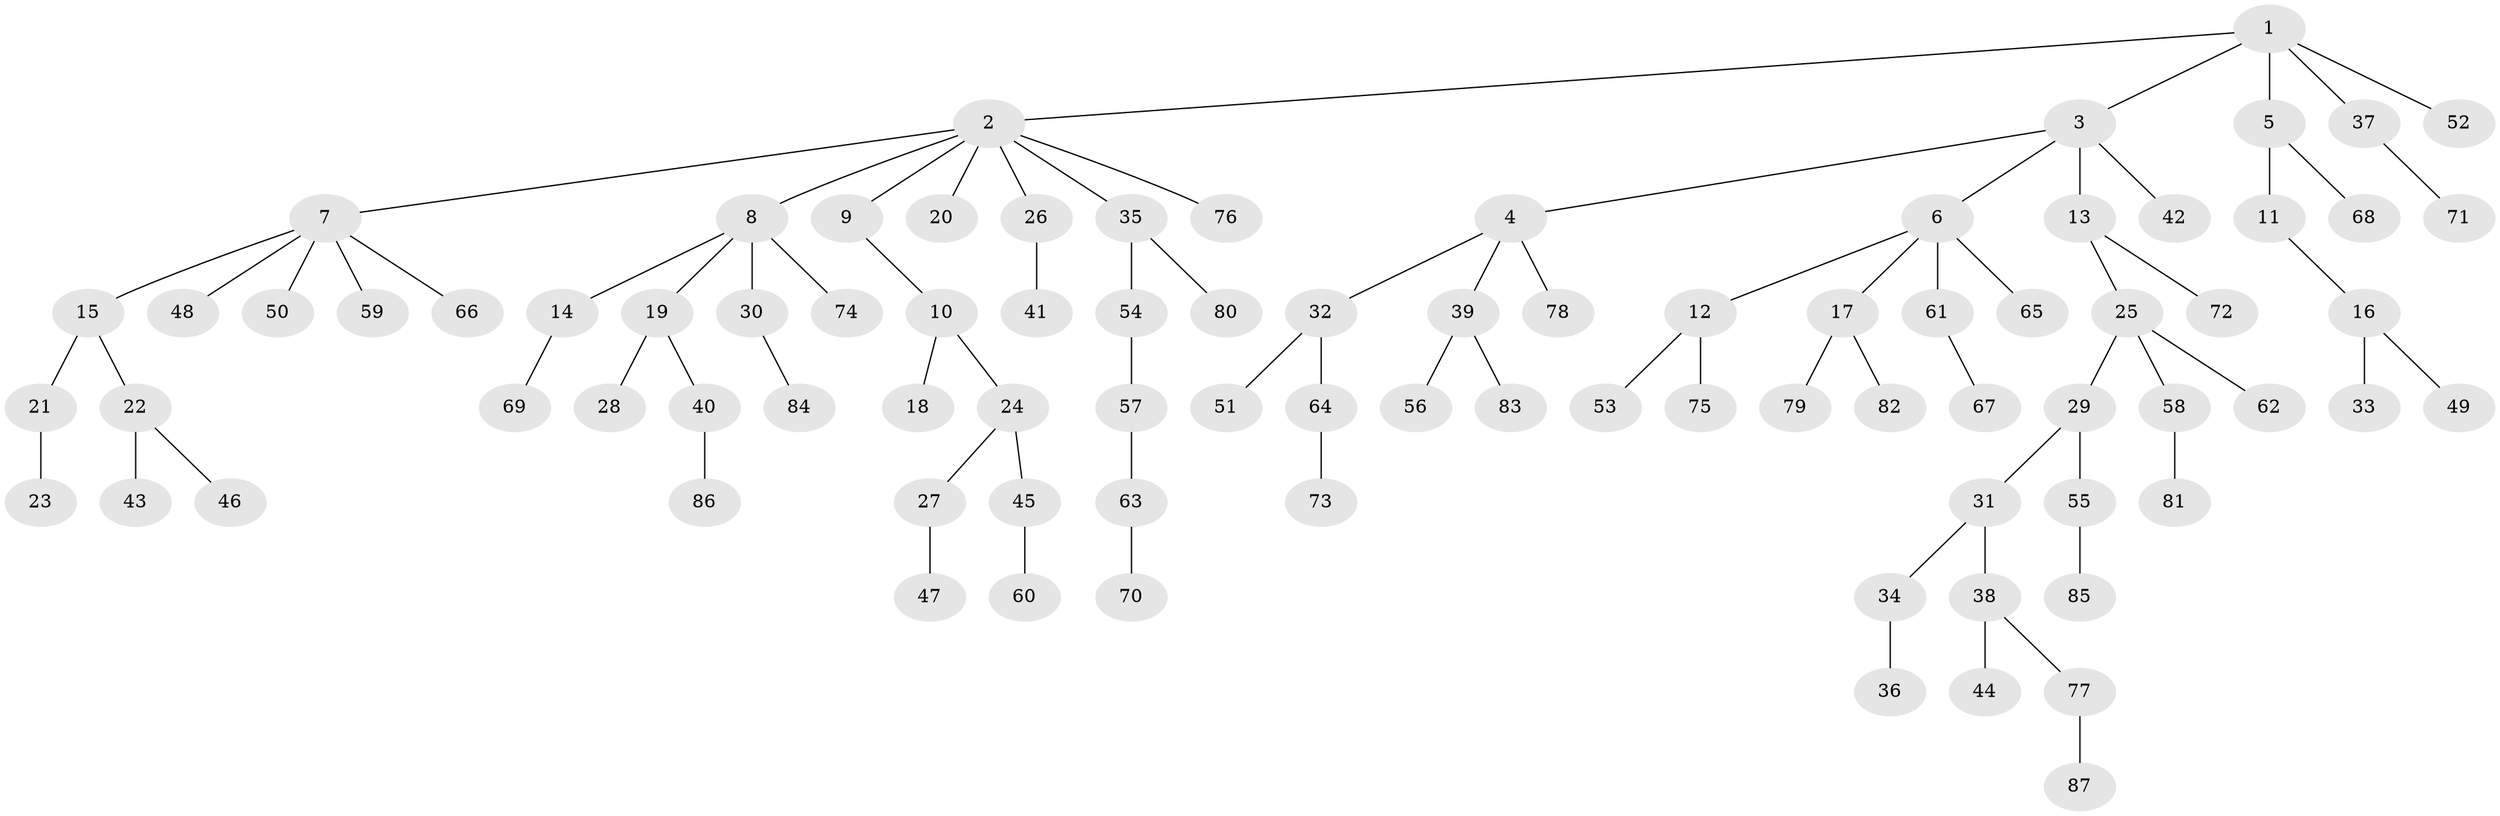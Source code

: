 // coarse degree distribution, {5: 0.06666666666666667, 7: 0.03333333333333333, 3: 0.11666666666666667, 4: 0.016666666666666666, 2: 0.21666666666666667, 1: 0.55}
// Generated by graph-tools (version 1.1) at 2025/52/02/27/25 19:52:10]
// undirected, 87 vertices, 86 edges
graph export_dot {
graph [start="1"]
  node [color=gray90,style=filled];
  1;
  2;
  3;
  4;
  5;
  6;
  7;
  8;
  9;
  10;
  11;
  12;
  13;
  14;
  15;
  16;
  17;
  18;
  19;
  20;
  21;
  22;
  23;
  24;
  25;
  26;
  27;
  28;
  29;
  30;
  31;
  32;
  33;
  34;
  35;
  36;
  37;
  38;
  39;
  40;
  41;
  42;
  43;
  44;
  45;
  46;
  47;
  48;
  49;
  50;
  51;
  52;
  53;
  54;
  55;
  56;
  57;
  58;
  59;
  60;
  61;
  62;
  63;
  64;
  65;
  66;
  67;
  68;
  69;
  70;
  71;
  72;
  73;
  74;
  75;
  76;
  77;
  78;
  79;
  80;
  81;
  82;
  83;
  84;
  85;
  86;
  87;
  1 -- 2;
  1 -- 3;
  1 -- 5;
  1 -- 37;
  1 -- 52;
  2 -- 7;
  2 -- 8;
  2 -- 9;
  2 -- 20;
  2 -- 26;
  2 -- 35;
  2 -- 76;
  3 -- 4;
  3 -- 6;
  3 -- 13;
  3 -- 42;
  4 -- 32;
  4 -- 39;
  4 -- 78;
  5 -- 11;
  5 -- 68;
  6 -- 12;
  6 -- 17;
  6 -- 61;
  6 -- 65;
  7 -- 15;
  7 -- 48;
  7 -- 50;
  7 -- 59;
  7 -- 66;
  8 -- 14;
  8 -- 19;
  8 -- 30;
  8 -- 74;
  9 -- 10;
  10 -- 18;
  10 -- 24;
  11 -- 16;
  12 -- 53;
  12 -- 75;
  13 -- 25;
  13 -- 72;
  14 -- 69;
  15 -- 21;
  15 -- 22;
  16 -- 33;
  16 -- 49;
  17 -- 79;
  17 -- 82;
  19 -- 28;
  19 -- 40;
  21 -- 23;
  22 -- 43;
  22 -- 46;
  24 -- 27;
  24 -- 45;
  25 -- 29;
  25 -- 58;
  25 -- 62;
  26 -- 41;
  27 -- 47;
  29 -- 31;
  29 -- 55;
  30 -- 84;
  31 -- 34;
  31 -- 38;
  32 -- 51;
  32 -- 64;
  34 -- 36;
  35 -- 54;
  35 -- 80;
  37 -- 71;
  38 -- 44;
  38 -- 77;
  39 -- 56;
  39 -- 83;
  40 -- 86;
  45 -- 60;
  54 -- 57;
  55 -- 85;
  57 -- 63;
  58 -- 81;
  61 -- 67;
  63 -- 70;
  64 -- 73;
  77 -- 87;
}
